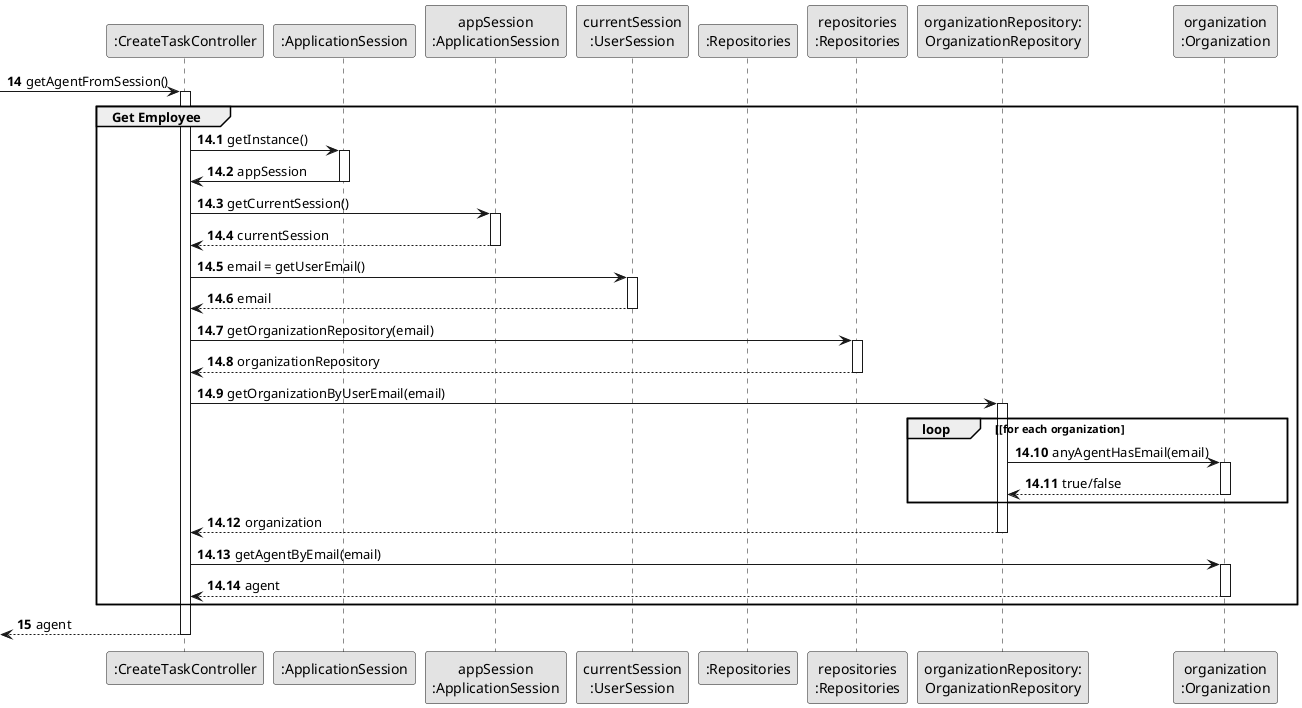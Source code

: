 @startuml
skinparam monochrome true
skinparam packageStyle rectangle
skinparam shadowing false



'hide footbox
participant ":CreateTaskController" as CTRL
participant ":ApplicationSession" as _APP
participant "appSession\n:ApplicationSession" as APP
participant "currentSession\n:UserSession" as SESSAO
participant ":Repositories" as RepositorySingleton
participant "repositories\n:Repositories" as PLAT
participant "organizationRepository:\nOrganizationRepository" as OrganizationRepository
participant "organization\n:Organization" as ORG

autonumber 14
-> CTRL : getAgentFromSession()
autonumber 14.1
activate CTRL

    group Get Employee
        CTRL -> _APP: getInstance()
        activate _APP
            _APP -> CTRL: appSession
        deactivate _APP

        CTRL -> APP: getCurrentSession()
        activate APP

            APP --> CTRL: currentSession
        deactivate APP

        CTRL -> SESSAO: email = getUserEmail()
        activate SESSAO

            SESSAO --> CTRL: email
        deactivate SESSAO

        CTRL -> PLAT: getOrganizationRepository(email)
        activate PLAT

            PLAT --> CTRL: organizationRepository
        deactivate PLAT

        CTRL -> OrganizationRepository: getOrganizationByUserEmail(email)
        activate OrganizationRepository

            loop [for each organization
                OrganizationRepository -> ORG : anyAgentHasEmail(email)
                activate ORG

                     ORG --> OrganizationRepository : true/false
                deactivate ORG
            end

            OrganizationRepository --> CTRL : organization

        deactivate OrganizationRepository

        CTRL -> ORG: getAgentByEmail(email)
        activate ORG

            ORG --> CTRL : agent
        deactivate ORG
    end
    autonumber 15
    <-- CTRL : agent
deactivate CTRL

@enduml